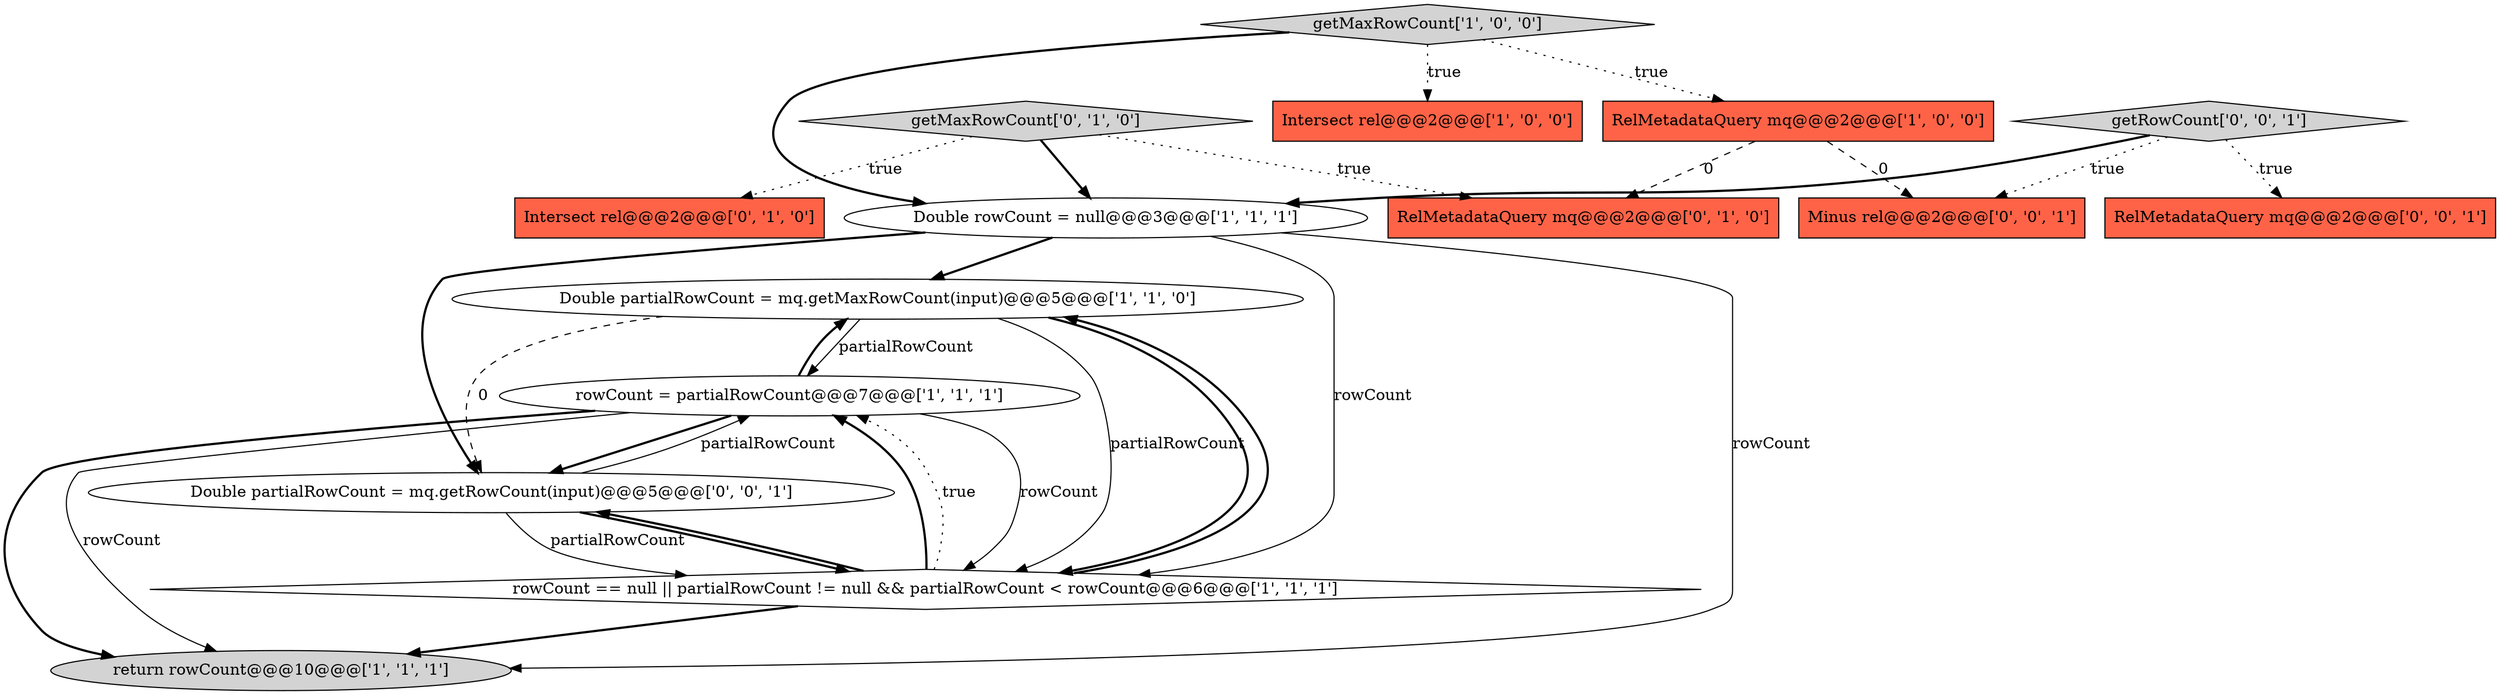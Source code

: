 digraph {
6 [style = filled, label = "Double partialRowCount = mq.getMaxRowCount(input)@@@5@@@['1', '1', '0']", fillcolor = white, shape = ellipse image = "AAA0AAABBB1BBB"];
12 [style = filled, label = "Minus rel@@@2@@@['0', '0', '1']", fillcolor = tomato, shape = box image = "AAA0AAABBB3BBB"];
8 [style = filled, label = "Intersect rel@@@2@@@['0', '1', '0']", fillcolor = tomato, shape = box image = "AAA0AAABBB2BBB"];
1 [style = filled, label = "rowCount = partialRowCount@@@7@@@['1', '1', '1']", fillcolor = white, shape = ellipse image = "AAA0AAABBB1BBB"];
3 [style = filled, label = "Intersect rel@@@2@@@['1', '0', '0']", fillcolor = tomato, shape = box image = "AAA0AAABBB1BBB"];
2 [style = filled, label = "return rowCount@@@10@@@['1', '1', '1']", fillcolor = lightgray, shape = ellipse image = "AAA0AAABBB1BBB"];
5 [style = filled, label = "RelMetadataQuery mq@@@2@@@['1', '0', '0']", fillcolor = tomato, shape = box image = "AAA1AAABBB1BBB"];
9 [style = filled, label = "getMaxRowCount['0', '1', '0']", fillcolor = lightgray, shape = diamond image = "AAA0AAABBB2BBB"];
7 [style = filled, label = "rowCount == null || partialRowCount != null && partialRowCount < rowCount@@@6@@@['1', '1', '1']", fillcolor = white, shape = diamond image = "AAA0AAABBB1BBB"];
11 [style = filled, label = "RelMetadataQuery mq@@@2@@@['0', '0', '1']", fillcolor = tomato, shape = box image = "AAA0AAABBB3BBB"];
14 [style = filled, label = "getRowCount['0', '0', '1']", fillcolor = lightgray, shape = diamond image = "AAA0AAABBB3BBB"];
10 [style = filled, label = "RelMetadataQuery mq@@@2@@@['0', '1', '0']", fillcolor = tomato, shape = box image = "AAA1AAABBB2BBB"];
0 [style = filled, label = "getMaxRowCount['1', '0', '0']", fillcolor = lightgray, shape = diamond image = "AAA0AAABBB1BBB"];
13 [style = filled, label = "Double partialRowCount = mq.getRowCount(input)@@@5@@@['0', '0', '1']", fillcolor = white, shape = ellipse image = "AAA0AAABBB3BBB"];
4 [style = filled, label = "Double rowCount = null@@@3@@@['1', '1', '1']", fillcolor = white, shape = ellipse image = "AAA0AAABBB1BBB"];
7->13 [style = bold, label=""];
5->12 [style = dashed, label="0"];
7->1 [style = bold, label=""];
0->5 [style = dotted, label="true"];
14->12 [style = dotted, label="true"];
4->6 [style = bold, label=""];
9->4 [style = bold, label=""];
4->13 [style = bold, label=""];
4->7 [style = solid, label="rowCount"];
1->7 [style = solid, label="rowCount"];
6->7 [style = solid, label="partialRowCount"];
1->13 [style = bold, label=""];
6->1 [style = solid, label="partialRowCount"];
9->8 [style = dotted, label="true"];
13->1 [style = solid, label="partialRowCount"];
4->2 [style = solid, label="rowCount"];
1->6 [style = bold, label=""];
6->13 [style = dashed, label="0"];
5->10 [style = dashed, label="0"];
0->4 [style = bold, label=""];
7->2 [style = bold, label=""];
13->7 [style = bold, label=""];
7->6 [style = bold, label=""];
13->7 [style = solid, label="partialRowCount"];
14->11 [style = dotted, label="true"];
1->2 [style = bold, label=""];
0->3 [style = dotted, label="true"];
6->7 [style = bold, label=""];
7->1 [style = dotted, label="true"];
9->10 [style = dotted, label="true"];
1->2 [style = solid, label="rowCount"];
14->4 [style = bold, label=""];
}
